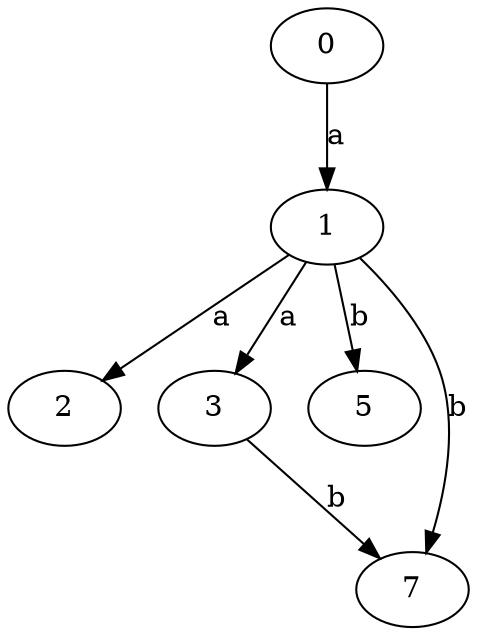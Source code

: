 strict digraph  {
0;
1;
2;
3;
5;
7;
0 -> 1  [label=a];
1 -> 2  [label=a];
1 -> 3  [label=a];
1 -> 5  [label=b];
1 -> 7  [label=b];
3 -> 7  [label=b];
}
